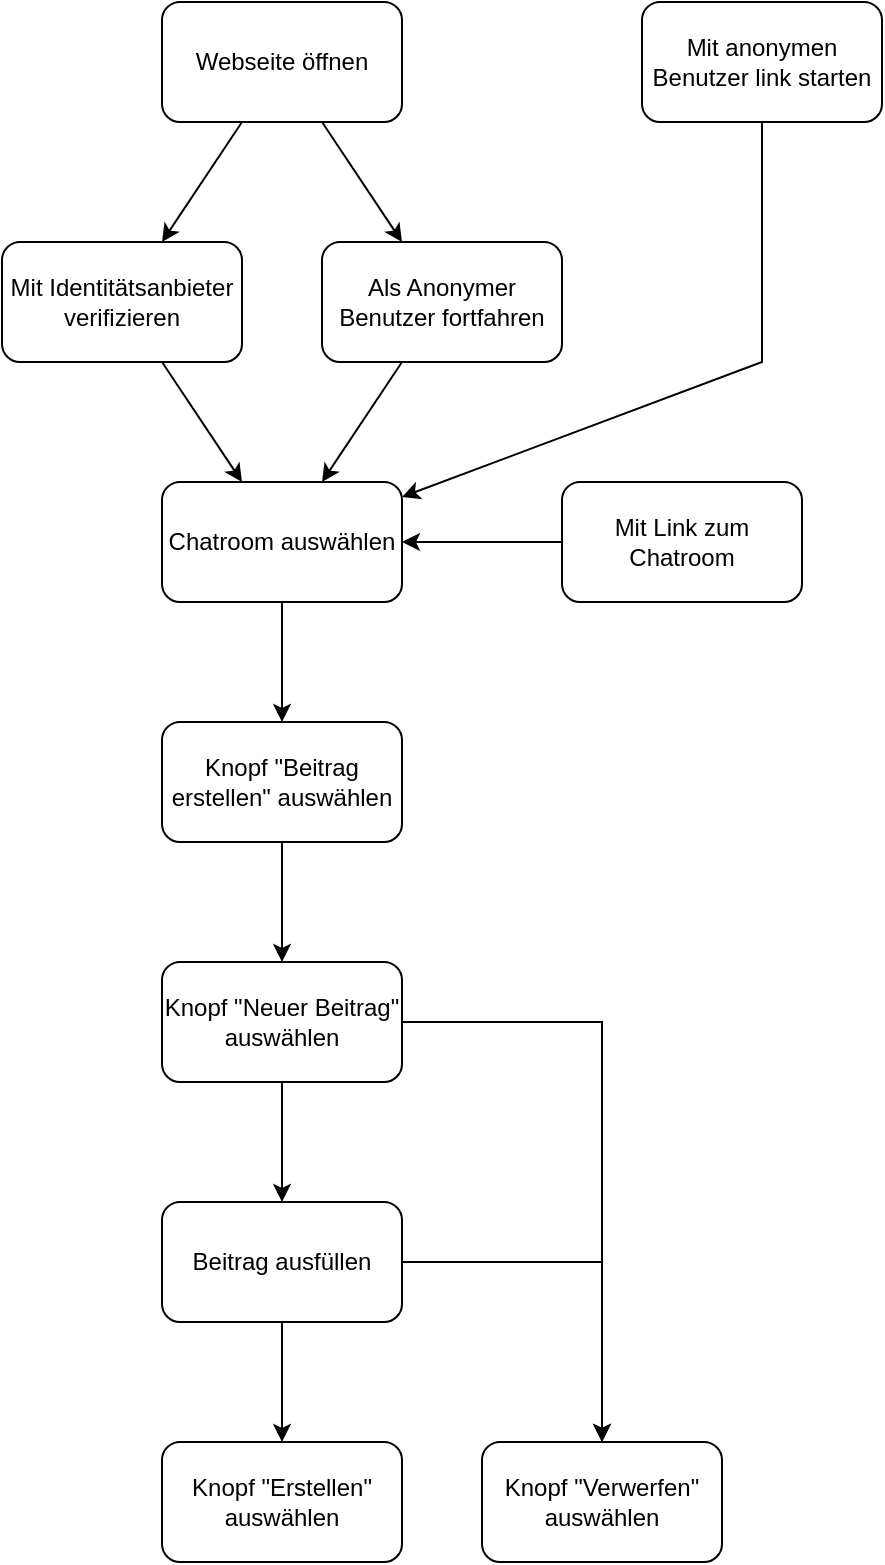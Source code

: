 <mxfile version="23.1.4" type="device">
  <diagram name="Page-1" id="KohogDO_rDvB8wIQ5u5G">
    <mxGraphModel dx="1430" dy="790" grid="1" gridSize="10" guides="1" tooltips="1" connect="1" arrows="1" fold="1" page="1" pageScale="1" pageWidth="850" pageHeight="1100" math="0" shadow="0">
      <root>
        <mxCell id="0" />
        <mxCell id="1" parent="0" />
        <mxCell id="6-ISyPGT32DfzdLKjNMn-1" value="Webseite öffnen" style="rounded=1;whiteSpace=wrap;html=1;" vertex="1" parent="1">
          <mxGeometry x="240" y="80" width="120" height="60" as="geometry" />
        </mxCell>
        <mxCell id="6-ISyPGT32DfzdLKjNMn-2" value="Mit anonymen Benutzer link starten" style="rounded=1;whiteSpace=wrap;html=1;" vertex="1" parent="1">
          <mxGeometry x="480" y="80" width="120" height="60" as="geometry" />
        </mxCell>
        <mxCell id="6-ISyPGT32DfzdLKjNMn-4" value="Mit Identitätsanbieter verifizieren" style="rounded=1;whiteSpace=wrap;html=1;" vertex="1" parent="1">
          <mxGeometry x="160" y="200" width="120" height="60" as="geometry" />
        </mxCell>
        <mxCell id="6-ISyPGT32DfzdLKjNMn-5" value="Chatroom auswählen" style="rounded=1;whiteSpace=wrap;html=1;" vertex="1" parent="1">
          <mxGeometry x="240" y="320" width="120" height="60" as="geometry" />
        </mxCell>
        <mxCell id="6-ISyPGT32DfzdLKjNMn-6" value="Als Anonymer Benutzer fortfahren" style="rounded=1;whiteSpace=wrap;html=1;" vertex="1" parent="1">
          <mxGeometry x="320" y="200" width="120" height="60" as="geometry" />
        </mxCell>
        <mxCell id="6-ISyPGT32DfzdLKjNMn-8" value="Knopf &quot;Beitrag erstellen&quot; auswählen" style="rounded=1;whiteSpace=wrap;html=1;" vertex="1" parent="1">
          <mxGeometry x="240" y="440" width="120" height="60" as="geometry" />
        </mxCell>
        <mxCell id="6-ISyPGT32DfzdLKjNMn-9" value="Knopf &quot;Neuer Beitrag&quot; auswählen" style="rounded=1;whiteSpace=wrap;html=1;" vertex="1" parent="1">
          <mxGeometry x="240" y="560" width="120" height="60" as="geometry" />
        </mxCell>
        <mxCell id="6-ISyPGT32DfzdLKjNMn-10" value="Mit Link zum Chatroom" style="rounded=1;whiteSpace=wrap;html=1;" vertex="1" parent="1">
          <mxGeometry x="440" y="320" width="120" height="60" as="geometry" />
        </mxCell>
        <mxCell id="6-ISyPGT32DfzdLKjNMn-12" value="Beitrag ausfüllen" style="rounded=1;whiteSpace=wrap;html=1;" vertex="1" parent="1">
          <mxGeometry x="240" y="680" width="120" height="60" as="geometry" />
        </mxCell>
        <mxCell id="6-ISyPGT32DfzdLKjNMn-14" value="Knopf &quot;Erstellen&quot; auswählen" style="rounded=1;whiteSpace=wrap;html=1;" vertex="1" parent="1">
          <mxGeometry x="240" y="800" width="120" height="60" as="geometry" />
        </mxCell>
        <mxCell id="6-ISyPGT32DfzdLKjNMn-15" value="Knopf &quot;Verwerfen&quot; auswählen" style="rounded=1;whiteSpace=wrap;html=1;" vertex="1" parent="1">
          <mxGeometry x="400" y="800" width="120" height="60" as="geometry" />
        </mxCell>
        <mxCell id="6-ISyPGT32DfzdLKjNMn-16" value="" style="endArrow=classic;html=1;rounded=0;" edge="1" parent="1" source="6-ISyPGT32DfzdLKjNMn-1" target="6-ISyPGT32DfzdLKjNMn-6">
          <mxGeometry width="50" height="50" relative="1" as="geometry">
            <mxPoint x="350" y="190" as="sourcePoint" />
            <mxPoint x="400" y="140" as="targetPoint" />
          </mxGeometry>
        </mxCell>
        <mxCell id="6-ISyPGT32DfzdLKjNMn-17" value="" style="endArrow=classic;html=1;rounded=0;" edge="1" parent="1" source="6-ISyPGT32DfzdLKjNMn-1" target="6-ISyPGT32DfzdLKjNMn-4">
          <mxGeometry width="50" height="50" relative="1" as="geometry">
            <mxPoint x="290" y="150" as="sourcePoint" />
            <mxPoint x="330" y="210" as="targetPoint" />
          </mxGeometry>
        </mxCell>
        <mxCell id="6-ISyPGT32DfzdLKjNMn-18" value="" style="endArrow=classic;html=1;rounded=0;" edge="1" parent="1" source="6-ISyPGT32DfzdLKjNMn-2" target="6-ISyPGT32DfzdLKjNMn-5">
          <mxGeometry width="50" height="50" relative="1" as="geometry">
            <mxPoint x="510" y="180" as="sourcePoint" />
            <mxPoint x="550" y="240" as="targetPoint" />
            <Array as="points">
              <mxPoint x="540" y="260" />
            </Array>
          </mxGeometry>
        </mxCell>
        <mxCell id="6-ISyPGT32DfzdLKjNMn-19" value="" style="endArrow=classic;html=1;rounded=0;" edge="1" parent="1" source="6-ISyPGT32DfzdLKjNMn-6" target="6-ISyPGT32DfzdLKjNMn-5">
          <mxGeometry width="50" height="50" relative="1" as="geometry">
            <mxPoint x="385" y="290" as="sourcePoint" />
            <mxPoint x="425" y="350" as="targetPoint" />
          </mxGeometry>
        </mxCell>
        <mxCell id="6-ISyPGT32DfzdLKjNMn-20" value="" style="endArrow=classic;html=1;rounded=0;" edge="1" parent="1" source="6-ISyPGT32DfzdLKjNMn-4" target="6-ISyPGT32DfzdLKjNMn-5">
          <mxGeometry width="50" height="50" relative="1" as="geometry">
            <mxPoint x="250" y="280" as="sourcePoint" />
            <mxPoint x="210" y="340" as="targetPoint" />
          </mxGeometry>
        </mxCell>
        <mxCell id="6-ISyPGT32DfzdLKjNMn-21" value="" style="endArrow=classic;html=1;rounded=0;" edge="1" parent="1" source="6-ISyPGT32DfzdLKjNMn-10" target="6-ISyPGT32DfzdLKjNMn-5">
          <mxGeometry width="50" height="50" relative="1" as="geometry">
            <mxPoint x="400" y="360" as="sourcePoint" />
            <mxPoint x="360" y="420" as="targetPoint" />
          </mxGeometry>
        </mxCell>
        <mxCell id="6-ISyPGT32DfzdLKjNMn-22" value="" style="endArrow=classic;html=1;rounded=0;" edge="1" parent="1" source="6-ISyPGT32DfzdLKjNMn-5" target="6-ISyPGT32DfzdLKjNMn-8">
          <mxGeometry width="50" height="50" relative="1" as="geometry">
            <mxPoint x="430" y="430" as="sourcePoint" />
            <mxPoint x="350" y="430" as="targetPoint" />
          </mxGeometry>
        </mxCell>
        <mxCell id="6-ISyPGT32DfzdLKjNMn-23" value="" style="endArrow=classic;html=1;rounded=0;" edge="1" parent="1" source="6-ISyPGT32DfzdLKjNMn-8" target="6-ISyPGT32DfzdLKjNMn-9">
          <mxGeometry width="50" height="50" relative="1" as="geometry">
            <mxPoint x="439.43" y="520" as="sourcePoint" />
            <mxPoint x="439.43" y="580" as="targetPoint" />
          </mxGeometry>
        </mxCell>
        <mxCell id="6-ISyPGT32DfzdLKjNMn-24" value="" style="endArrow=classic;html=1;rounded=0;" edge="1" parent="1" source="6-ISyPGT32DfzdLKjNMn-9" target="6-ISyPGT32DfzdLKjNMn-12">
          <mxGeometry width="50" height="50" relative="1" as="geometry">
            <mxPoint x="400" y="630" as="sourcePoint" />
            <mxPoint x="400" y="690" as="targetPoint" />
          </mxGeometry>
        </mxCell>
        <mxCell id="6-ISyPGT32DfzdLKjNMn-25" value="" style="endArrow=classic;html=1;rounded=0;" edge="1" parent="1" source="6-ISyPGT32DfzdLKjNMn-12" target="6-ISyPGT32DfzdLKjNMn-14">
          <mxGeometry width="50" height="50" relative="1" as="geometry">
            <mxPoint x="379.71" y="740" as="sourcePoint" />
            <mxPoint x="379.71" y="800" as="targetPoint" />
          </mxGeometry>
        </mxCell>
        <mxCell id="6-ISyPGT32DfzdLKjNMn-26" value="" style="endArrow=classic;html=1;rounded=0;" edge="1" parent="1" source="6-ISyPGT32DfzdLKjNMn-12" target="6-ISyPGT32DfzdLKjNMn-15">
          <mxGeometry width="50" height="50" relative="1" as="geometry">
            <mxPoint x="450" y="720" as="sourcePoint" />
            <mxPoint x="450" y="780" as="targetPoint" />
            <Array as="points">
              <mxPoint x="460" y="710" />
            </Array>
          </mxGeometry>
        </mxCell>
        <mxCell id="6-ISyPGT32DfzdLKjNMn-27" value="" style="endArrow=classic;html=1;rounded=0;" edge="1" parent="1" source="6-ISyPGT32DfzdLKjNMn-9" target="6-ISyPGT32DfzdLKjNMn-15">
          <mxGeometry width="50" height="50" relative="1" as="geometry">
            <mxPoint x="470" y="640" as="sourcePoint" />
            <mxPoint x="570" y="730" as="targetPoint" />
            <Array as="points">
              <mxPoint x="460" y="590" />
            </Array>
          </mxGeometry>
        </mxCell>
      </root>
    </mxGraphModel>
  </diagram>
</mxfile>
